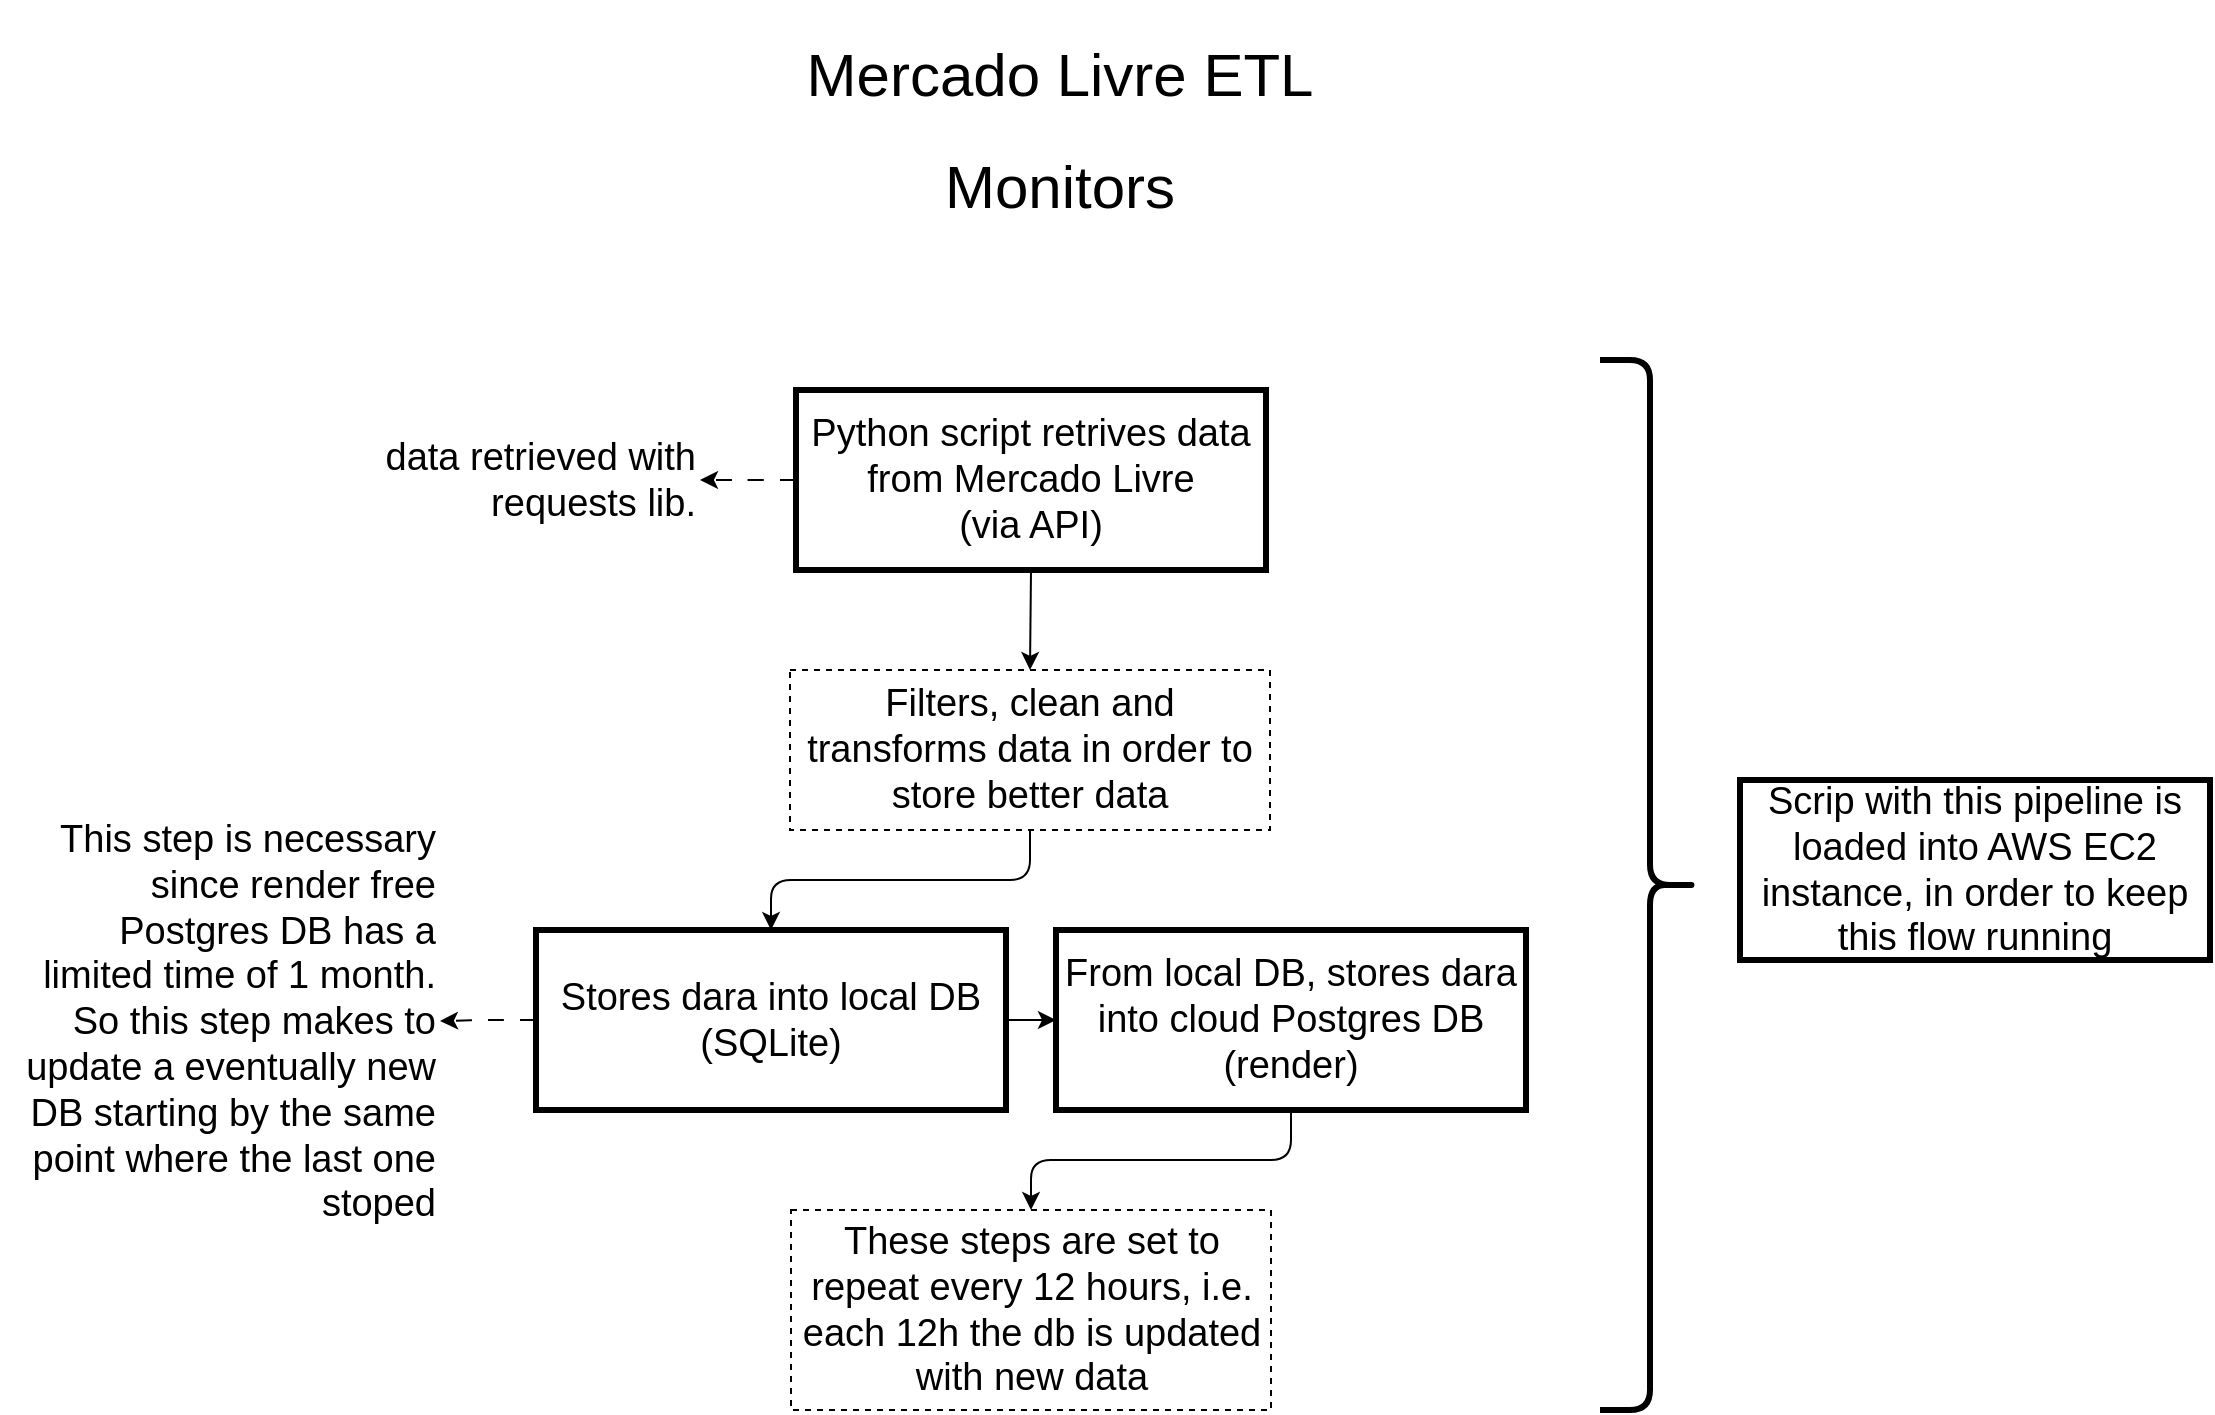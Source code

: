 <mxfile>
    <diagram id="evYGxtCOfcgP6jMjrsDt" name="Page-1">
        <mxGraphModel dx="2316" dy="1050" grid="1" gridSize="10" guides="1" tooltips="1" connect="1" arrows="1" fold="1" page="1" pageScale="1" pageWidth="850" pageHeight="1100" math="0" shadow="0">
            <root>
                <mxCell id="0"/>
                <mxCell id="1" parent="0"/>
                <mxCell id="8" style="edgeStyle=none;html=1;exitX=0.5;exitY=1;exitDx=0;exitDy=0;fontSize=30;entryX=0.5;entryY=0;entryDx=0;entryDy=0;" parent="1" source="3" target="9" edge="1">
                    <mxGeometry relative="1" as="geometry">
                        <mxPoint x="426" y="375" as="targetPoint"/>
                    </mxGeometry>
                </mxCell>
                <mxCell id="19" style="edgeStyle=orthogonalEdgeStyle;html=1;dashed=1;dashPattern=8 8;fontSize=19;" parent="1" source="3" edge="1">
                    <mxGeometry relative="1" as="geometry">
                        <mxPoint x="260" y="280" as="targetPoint"/>
                    </mxGeometry>
                </mxCell>
                <mxCell id="3" value="Python script retrives data from Mercado Livre &lt;br&gt;(via API)" style="rounded=0;whiteSpace=wrap;html=1;fontSize=19;strokeWidth=3;" parent="1" vertex="1">
                    <mxGeometry x="308" y="235" width="235" height="90" as="geometry"/>
                </mxCell>
                <mxCell id="6" value="data retrieved with requests lib." style="text;html=1;strokeColor=none;fillColor=none;align=right;verticalAlign=middle;whiteSpace=wrap;rounded=0;fontSize=19;" parent="1" vertex="1">
                    <mxGeometry x="100" y="265" width="160" height="30" as="geometry"/>
                </mxCell>
                <mxCell id="7" value="&lt;h1 style=&quot;font-size: 30px;&quot;&gt;&lt;span style=&quot;font-size: 30px; font-weight: 400;&quot;&gt;Mercado Livre ETL&lt;/span&gt;&lt;br style=&quot;font-size: 30px;&quot;&gt;&lt;/h1&gt;&lt;div&gt;Monitors&lt;/div&gt;" style="text;html=1;strokeColor=none;fillColor=none;spacing=5;spacingTop=-20;whiteSpace=wrap;overflow=hidden;rounded=0;fontSize=30;align=center;" parent="1" vertex="1">
                    <mxGeometry x="250" y="50" width="380" height="110" as="geometry"/>
                </mxCell>
                <mxCell id="11" style="edgeStyle=orthogonalEdgeStyle;html=1;fontSize=19;entryX=0.5;entryY=0;entryDx=0;entryDy=0;" parent="1" source="9" target="12" edge="1">
                    <mxGeometry relative="1" as="geometry">
                        <mxPoint x="430" y="505" as="targetPoint"/>
                    </mxGeometry>
                </mxCell>
                <mxCell id="9" value="Filters, clean and transforms data in order to store better data" style="rounded=0;whiteSpace=wrap;html=1;fontSize=19;dashed=1;" parent="1" vertex="1">
                    <mxGeometry x="305" y="375" width="240" height="80" as="geometry"/>
                </mxCell>
                <mxCell id="15" style="edgeStyle=orthogonalEdgeStyle;html=1;exitX=1;exitY=0.5;exitDx=0;exitDy=0;entryX=0;entryY=0.5;entryDx=0;entryDy=0;fontSize=19;" parent="1" source="12" target="14" edge="1">
                    <mxGeometry relative="1" as="geometry"/>
                </mxCell>
                <mxCell id="21" style="edgeStyle=orthogonalEdgeStyle;html=1;dashed=1;dashPattern=8 8;fontSize=19;entryX=1;entryY=0.5;entryDx=0;entryDy=0;" parent="1" source="12" target="22" edge="1">
                    <mxGeometry relative="1" as="geometry">
                        <mxPoint x="140" y="550" as="targetPoint"/>
                    </mxGeometry>
                </mxCell>
                <mxCell id="12" value="Stores dara into local DB (SQLite)" style="rounded=0;whiteSpace=wrap;html=1;fontSize=19;strokeWidth=3;" parent="1" vertex="1">
                    <mxGeometry x="178" y="505" width="235" height="90" as="geometry"/>
                </mxCell>
                <mxCell id="18" style="edgeStyle=orthogonalEdgeStyle;html=1;entryX=0.5;entryY=0;entryDx=0;entryDy=0;fontSize=19;" parent="1" source="14" target="17" edge="1">
                    <mxGeometry relative="1" as="geometry"/>
                </mxCell>
                <mxCell id="14" value="From local DB, stores dara into cloud Postgres DB (render)" style="rounded=0;whiteSpace=wrap;html=1;fontSize=19;strokeWidth=3;" parent="1" vertex="1">
                    <mxGeometry x="438" y="505" width="235" height="90" as="geometry"/>
                </mxCell>
                <mxCell id="17" value="These steps are set to repeat every 12 hours, i.e. each 12h the db is updated with new data" style="rounded=0;whiteSpace=wrap;html=1;fontSize=19;dashed=1;" parent="1" vertex="1">
                    <mxGeometry x="305.5" y="645" width="240" height="100" as="geometry"/>
                </mxCell>
                <mxCell id="20" value="" style="shape=curlyBracket;whiteSpace=wrap;html=1;rounded=1;flipH=1;labelPosition=right;verticalLabelPosition=middle;align=left;verticalAlign=middle;strokeWidth=3;fontSize=19;" parent="1" vertex="1">
                    <mxGeometry x="710" y="220" width="50" height="525" as="geometry"/>
                </mxCell>
                <mxCell id="22" value="This step is necessary since render free Postgres DB has a limited time of 1 month. So this step makes to update a eventually new DB starting by the same point where the last one stoped" style="text;html=1;strokeColor=none;fillColor=none;align=right;verticalAlign=middle;whiteSpace=wrap;rounded=0;strokeWidth=3;fontSize=19;" parent="1" vertex="1">
                    <mxGeometry x="-90" y="444" width="220" height="213" as="geometry"/>
                </mxCell>
                <mxCell id="23" value="Scrip with this pipeline is loaded into AWS EC2 instance, in order to keep this flow running" style="rounded=0;whiteSpace=wrap;html=1;fontSize=19;strokeWidth=3;" parent="1" vertex="1">
                    <mxGeometry x="780" y="430" width="235" height="90" as="geometry"/>
                </mxCell>
            </root>
        </mxGraphModel>
    </diagram>
</mxfile>